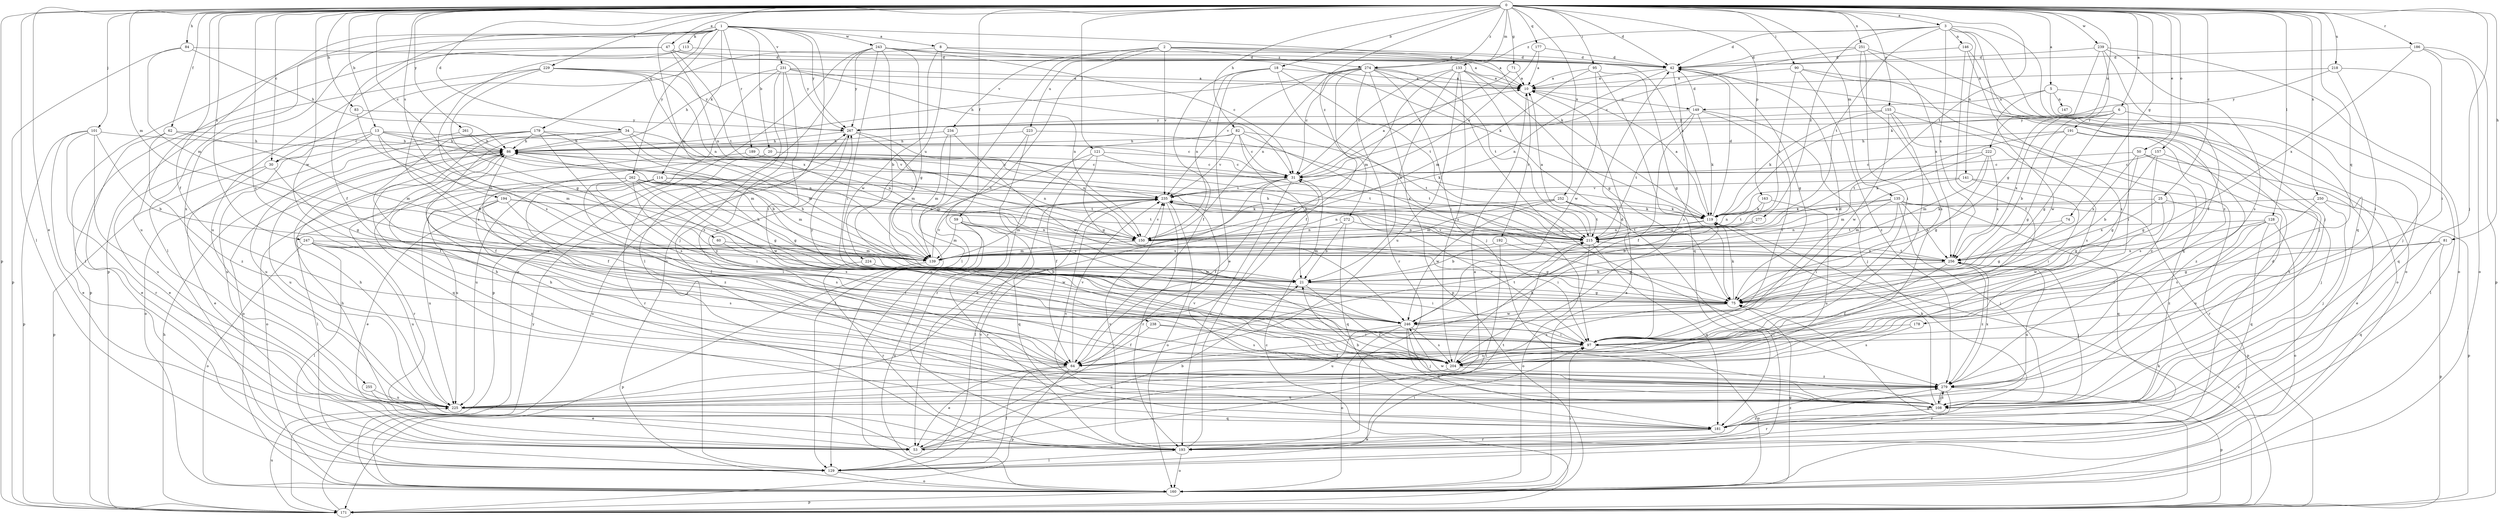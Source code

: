 strict digraph  {
0;
1;
2;
3;
5;
6;
8;
10;
13;
18;
20;
21;
25;
30;
31;
34;
42;
47;
50;
53;
59;
60;
62;
64;
71;
74;
75;
81;
82;
83;
84;
86;
90;
95;
97;
101;
108;
113;
114;
119;
121;
128;
129;
133;
135;
139;
141;
146;
147;
149;
150;
155;
157;
160;
163;
171;
177;
178;
179;
181;
186;
189;
191;
192;
193;
194;
204;
215;
218;
222;
223;
224;
225;
229;
231;
234;
235;
238;
239;
243;
246;
247;
250;
251;
252;
255;
256;
261;
262;
267;
272;
274;
277;
279;
0 -> 3  [label=a];
0 -> 5  [label=a];
0 -> 6  [label=a];
0 -> 13  [label=b];
0 -> 18  [label=b];
0 -> 25  [label=c];
0 -> 30  [label=c];
0 -> 34  [label=d];
0 -> 42  [label=d];
0 -> 47  [label=e];
0 -> 50  [label=e];
0 -> 53  [label=e];
0 -> 59  [label=f];
0 -> 60  [label=f];
0 -> 62  [label=f];
0 -> 64  [label=f];
0 -> 71  [label=g];
0 -> 74  [label=g];
0 -> 81  [label=h];
0 -> 82  [label=h];
0 -> 83  [label=h];
0 -> 84  [label=h];
0 -> 90  [label=i];
0 -> 95  [label=i];
0 -> 101  [label=j];
0 -> 108  [label=j];
0 -> 121  [label=l];
0 -> 128  [label=l];
0 -> 129  [label=l];
0 -> 133  [label=m];
0 -> 135  [label=m];
0 -> 139  [label=m];
0 -> 155  [label=o];
0 -> 157  [label=o];
0 -> 163  [label=p];
0 -> 171  [label=p];
0 -> 177  [label=q];
0 -> 178  [label=q];
0 -> 186  [label=r];
0 -> 194  [label=s];
0 -> 204  [label=s];
0 -> 215  [label=t];
0 -> 218  [label=u];
0 -> 222  [label=u];
0 -> 229  [label=v];
0 -> 238  [label=w];
0 -> 239  [label=w];
0 -> 247  [label=x];
0 -> 250  [label=x];
0 -> 251  [label=x];
0 -> 252  [label=x];
0 -> 261  [label=y];
0 -> 272  [label=z];
0 -> 274  [label=z];
1 -> 8  [label=a];
1 -> 20  [label=b];
1 -> 64  [label=f];
1 -> 113  [label=k];
1 -> 114  [label=k];
1 -> 119  [label=k];
1 -> 129  [label=l];
1 -> 139  [label=m];
1 -> 160  [label=o];
1 -> 171  [label=p];
1 -> 179  [label=q];
1 -> 189  [label=r];
1 -> 231  [label=v];
1 -> 243  [label=w];
1 -> 255  [label=x];
1 -> 262  [label=y];
1 -> 267  [label=y];
2 -> 10  [label=a];
2 -> 42  [label=d];
2 -> 119  [label=k];
2 -> 129  [label=l];
2 -> 160  [label=o];
2 -> 223  [label=u];
2 -> 234  [label=v];
2 -> 235  [label=v];
2 -> 274  [label=z];
3 -> 42  [label=d];
3 -> 108  [label=j];
3 -> 141  [label=n];
3 -> 146  [label=n];
3 -> 181  [label=q];
3 -> 215  [label=t];
3 -> 256  [label=x];
3 -> 274  [label=z];
3 -> 277  [label=z];
3 -> 279  [label=z];
5 -> 97  [label=i];
5 -> 147  [label=n];
5 -> 149  [label=n];
5 -> 181  [label=q];
5 -> 246  [label=w];
6 -> 21  [label=b];
6 -> 75  [label=g];
6 -> 129  [label=l];
6 -> 191  [label=r];
6 -> 256  [label=x];
6 -> 267  [label=y];
8 -> 30  [label=c];
8 -> 42  [label=d];
8 -> 119  [label=k];
8 -> 224  [label=u];
8 -> 246  [label=w];
10 -> 149  [label=n];
10 -> 192  [label=r];
13 -> 21  [label=b];
13 -> 30  [label=c];
13 -> 31  [label=c];
13 -> 53  [label=e];
13 -> 86  [label=h];
13 -> 139  [label=m];
13 -> 150  [label=n];
13 -> 225  [label=u];
18 -> 10  [label=a];
18 -> 53  [label=e];
18 -> 64  [label=f];
18 -> 97  [label=i];
18 -> 150  [label=n];
18 -> 215  [label=t];
20 -> 31  [label=c];
20 -> 193  [label=r];
20 -> 215  [label=t];
20 -> 225  [label=u];
21 -> 75  [label=g];
21 -> 86  [label=h];
21 -> 279  [label=z];
25 -> 75  [label=g];
25 -> 119  [label=k];
25 -> 225  [label=u];
25 -> 256  [label=x];
30 -> 53  [label=e];
30 -> 75  [label=g];
30 -> 171  [label=p];
31 -> 10  [label=a];
31 -> 64  [label=f];
31 -> 193  [label=r];
31 -> 225  [label=u];
31 -> 235  [label=v];
34 -> 64  [label=f];
34 -> 86  [label=h];
34 -> 139  [label=m];
34 -> 150  [label=n];
34 -> 204  [label=s];
34 -> 235  [label=v];
42 -> 10  [label=a];
42 -> 75  [label=g];
42 -> 150  [label=n];
42 -> 204  [label=s];
47 -> 42  [label=d];
47 -> 129  [label=l];
47 -> 150  [label=n];
47 -> 215  [label=t];
47 -> 225  [label=u];
47 -> 267  [label=y];
50 -> 31  [label=c];
50 -> 53  [label=e];
50 -> 75  [label=g];
50 -> 108  [label=j];
50 -> 256  [label=x];
53 -> 10  [label=a];
53 -> 21  [label=b];
53 -> 86  [label=h];
53 -> 215  [label=t];
53 -> 279  [label=z];
59 -> 139  [label=m];
59 -> 150  [label=n];
59 -> 160  [label=o];
59 -> 181  [label=q];
59 -> 193  [label=r];
59 -> 246  [label=w];
60 -> 139  [label=m];
60 -> 246  [label=w];
62 -> 53  [label=e];
62 -> 86  [label=h];
62 -> 139  [label=m];
62 -> 279  [label=z];
64 -> 53  [label=e];
64 -> 119  [label=k];
64 -> 129  [label=l];
64 -> 171  [label=p];
64 -> 235  [label=v];
71 -> 10  [label=a];
71 -> 31  [label=c];
74 -> 75  [label=g];
74 -> 150  [label=n];
75 -> 119  [label=k];
75 -> 204  [label=s];
75 -> 246  [label=w];
81 -> 75  [label=g];
81 -> 171  [label=p];
81 -> 181  [label=q];
81 -> 256  [label=x];
82 -> 21  [label=b];
82 -> 31  [label=c];
82 -> 53  [label=e];
82 -> 86  [label=h];
82 -> 215  [label=t];
82 -> 235  [label=v];
82 -> 256  [label=x];
83 -> 139  [label=m];
83 -> 267  [label=y];
84 -> 42  [label=d];
84 -> 86  [label=h];
84 -> 139  [label=m];
84 -> 171  [label=p];
86 -> 31  [label=c];
86 -> 64  [label=f];
86 -> 181  [label=q];
86 -> 225  [label=u];
90 -> 10  [label=a];
90 -> 160  [label=o];
90 -> 181  [label=q];
90 -> 215  [label=t];
90 -> 279  [label=z];
95 -> 10  [label=a];
95 -> 75  [label=g];
95 -> 139  [label=m];
95 -> 181  [label=q];
95 -> 246  [label=w];
97 -> 42  [label=d];
97 -> 64  [label=f];
97 -> 160  [label=o];
97 -> 204  [label=s];
97 -> 235  [label=v];
101 -> 21  [label=b];
101 -> 53  [label=e];
101 -> 86  [label=h];
101 -> 171  [label=p];
101 -> 193  [label=r];
101 -> 225  [label=u];
108 -> 21  [label=b];
108 -> 86  [label=h];
108 -> 119  [label=k];
108 -> 193  [label=r];
108 -> 235  [label=v];
108 -> 246  [label=w];
108 -> 279  [label=z];
113 -> 42  [label=d];
113 -> 204  [label=s];
113 -> 225  [label=u];
114 -> 75  [label=g];
114 -> 129  [label=l];
114 -> 215  [label=t];
114 -> 225  [label=u];
114 -> 235  [label=v];
114 -> 279  [label=z];
119 -> 10  [label=a];
119 -> 42  [label=d];
119 -> 150  [label=n];
119 -> 215  [label=t];
121 -> 31  [label=c];
121 -> 64  [label=f];
121 -> 75  [label=g];
121 -> 139  [label=m];
121 -> 215  [label=t];
128 -> 97  [label=i];
128 -> 160  [label=o];
128 -> 181  [label=q];
128 -> 215  [label=t];
128 -> 246  [label=w];
128 -> 279  [label=z];
129 -> 160  [label=o];
129 -> 235  [label=v];
133 -> 10  [label=a];
133 -> 21  [label=b];
133 -> 31  [label=c];
133 -> 75  [label=g];
133 -> 97  [label=i];
133 -> 139  [label=m];
133 -> 204  [label=s];
133 -> 225  [label=u];
135 -> 97  [label=i];
135 -> 108  [label=j];
135 -> 119  [label=k];
135 -> 139  [label=m];
135 -> 150  [label=n];
135 -> 171  [label=p];
135 -> 181  [label=q];
135 -> 256  [label=x];
139 -> 86  [label=h];
139 -> 171  [label=p];
139 -> 235  [label=v];
141 -> 97  [label=i];
141 -> 139  [label=m];
141 -> 193  [label=r];
141 -> 235  [label=v];
146 -> 42  [label=d];
146 -> 64  [label=f];
146 -> 108  [label=j];
146 -> 204  [label=s];
149 -> 42  [label=d];
149 -> 64  [label=f];
149 -> 97  [label=i];
149 -> 108  [label=j];
149 -> 119  [label=k];
149 -> 215  [label=t];
149 -> 267  [label=y];
150 -> 75  [label=g];
150 -> 139  [label=m];
150 -> 235  [label=v];
155 -> 97  [label=i];
155 -> 119  [label=k];
155 -> 204  [label=s];
155 -> 246  [label=w];
155 -> 267  [label=y];
155 -> 279  [label=z];
157 -> 21  [label=b];
157 -> 31  [label=c];
157 -> 75  [label=g];
157 -> 279  [label=z];
160 -> 10  [label=a];
160 -> 75  [label=g];
160 -> 97  [label=i];
160 -> 171  [label=p];
163 -> 119  [label=k];
163 -> 215  [label=t];
163 -> 225  [label=u];
171 -> 31  [label=c];
171 -> 75  [label=g];
171 -> 86  [label=h];
171 -> 119  [label=k];
171 -> 225  [label=u];
171 -> 256  [label=x];
171 -> 267  [label=y];
177 -> 10  [label=a];
177 -> 42  [label=d];
177 -> 235  [label=v];
178 -> 97  [label=i];
178 -> 204  [label=s];
179 -> 21  [label=b];
179 -> 64  [label=f];
179 -> 86  [label=h];
179 -> 160  [label=o];
179 -> 204  [label=s];
179 -> 225  [label=u];
179 -> 246  [label=w];
181 -> 53  [label=e];
181 -> 193  [label=r];
181 -> 235  [label=v];
181 -> 279  [label=z];
186 -> 42  [label=d];
186 -> 97  [label=i];
186 -> 160  [label=o];
186 -> 171  [label=p];
186 -> 256  [label=x];
189 -> 31  [label=c];
189 -> 150  [label=n];
189 -> 160  [label=o];
191 -> 75  [label=g];
191 -> 86  [label=h];
191 -> 204  [label=s];
191 -> 215  [label=t];
191 -> 279  [label=z];
192 -> 75  [label=g];
192 -> 129  [label=l];
192 -> 139  [label=m];
193 -> 31  [label=c];
193 -> 42  [label=d];
193 -> 97  [label=i];
193 -> 129  [label=l];
193 -> 160  [label=o];
193 -> 235  [label=v];
194 -> 53  [label=e];
194 -> 97  [label=i];
194 -> 119  [label=k];
194 -> 204  [label=s];
194 -> 215  [label=t];
194 -> 225  [label=u];
204 -> 42  [label=d];
204 -> 225  [label=u];
204 -> 267  [label=y];
204 -> 279  [label=z];
215 -> 10  [label=a];
215 -> 21  [label=b];
215 -> 86  [label=h];
215 -> 160  [label=o];
215 -> 181  [label=q];
215 -> 256  [label=x];
218 -> 10  [label=a];
218 -> 97  [label=i];
218 -> 108  [label=j];
218 -> 267  [label=y];
222 -> 31  [label=c];
222 -> 75  [label=g];
222 -> 119  [label=k];
222 -> 139  [label=m];
222 -> 256  [label=x];
223 -> 86  [label=h];
223 -> 119  [label=k];
223 -> 193  [label=r];
223 -> 204  [label=s];
224 -> 21  [label=b];
224 -> 97  [label=i];
224 -> 193  [label=r];
225 -> 86  [label=h];
225 -> 181  [label=q];
229 -> 10  [label=a];
229 -> 75  [label=g];
229 -> 150  [label=n];
229 -> 171  [label=p];
229 -> 204  [label=s];
229 -> 256  [label=x];
229 -> 267  [label=y];
231 -> 10  [label=a];
231 -> 31  [label=c];
231 -> 86  [label=h];
231 -> 97  [label=i];
231 -> 108  [label=j];
231 -> 150  [label=n];
231 -> 171  [label=p];
231 -> 279  [label=z];
234 -> 86  [label=h];
234 -> 129  [label=l];
234 -> 139  [label=m];
234 -> 246  [label=w];
235 -> 119  [label=k];
235 -> 129  [label=l];
235 -> 139  [label=m];
235 -> 160  [label=o];
235 -> 193  [label=r];
238 -> 64  [label=f];
238 -> 97  [label=i];
238 -> 204  [label=s];
239 -> 42  [label=d];
239 -> 64  [label=f];
239 -> 75  [label=g];
239 -> 119  [label=k];
239 -> 160  [label=o];
239 -> 204  [label=s];
243 -> 10  [label=a];
243 -> 21  [label=b];
243 -> 31  [label=c];
243 -> 42  [label=d];
243 -> 75  [label=g];
243 -> 97  [label=i];
243 -> 129  [label=l];
243 -> 160  [label=o];
243 -> 267  [label=y];
246 -> 97  [label=i];
246 -> 108  [label=j];
246 -> 160  [label=o];
246 -> 181  [label=q];
246 -> 204  [label=s];
246 -> 215  [label=t];
246 -> 225  [label=u];
246 -> 267  [label=y];
247 -> 97  [label=i];
247 -> 129  [label=l];
247 -> 160  [label=o];
247 -> 204  [label=s];
247 -> 225  [label=u];
247 -> 256  [label=x];
247 -> 279  [label=z];
250 -> 108  [label=j];
250 -> 119  [label=k];
250 -> 171  [label=p];
250 -> 204  [label=s];
251 -> 31  [label=c];
251 -> 42  [label=d];
251 -> 97  [label=i];
251 -> 160  [label=o];
251 -> 204  [label=s];
251 -> 256  [label=x];
252 -> 119  [label=k];
252 -> 129  [label=l];
252 -> 139  [label=m];
252 -> 150  [label=n];
252 -> 215  [label=t];
252 -> 246  [label=w];
255 -> 53  [label=e];
255 -> 225  [label=u];
256 -> 21  [label=b];
256 -> 64  [label=f];
256 -> 108  [label=j];
256 -> 215  [label=t];
256 -> 225  [label=u];
256 -> 235  [label=v];
256 -> 279  [label=z];
261 -> 86  [label=h];
261 -> 139  [label=m];
261 -> 160  [label=o];
262 -> 64  [label=f];
262 -> 75  [label=g];
262 -> 97  [label=i];
262 -> 108  [label=j];
262 -> 139  [label=m];
262 -> 150  [label=n];
262 -> 193  [label=r];
262 -> 204  [label=s];
262 -> 215  [label=t];
262 -> 235  [label=v];
262 -> 246  [label=w];
267 -> 86  [label=h];
267 -> 139  [label=m];
267 -> 150  [label=n];
267 -> 160  [label=o];
272 -> 21  [label=b];
272 -> 97  [label=i];
272 -> 150  [label=n];
272 -> 181  [label=q];
274 -> 10  [label=a];
274 -> 31  [label=c];
274 -> 64  [label=f];
274 -> 86  [label=h];
274 -> 108  [label=j];
274 -> 150  [label=n];
274 -> 171  [label=p];
274 -> 193  [label=r];
274 -> 215  [label=t];
274 -> 235  [label=v];
274 -> 279  [label=z];
277 -> 21  [label=b];
277 -> 150  [label=n];
277 -> 215  [label=t];
279 -> 86  [label=h];
279 -> 108  [label=j];
279 -> 171  [label=p];
279 -> 193  [label=r];
279 -> 225  [label=u];
279 -> 256  [label=x];
}
